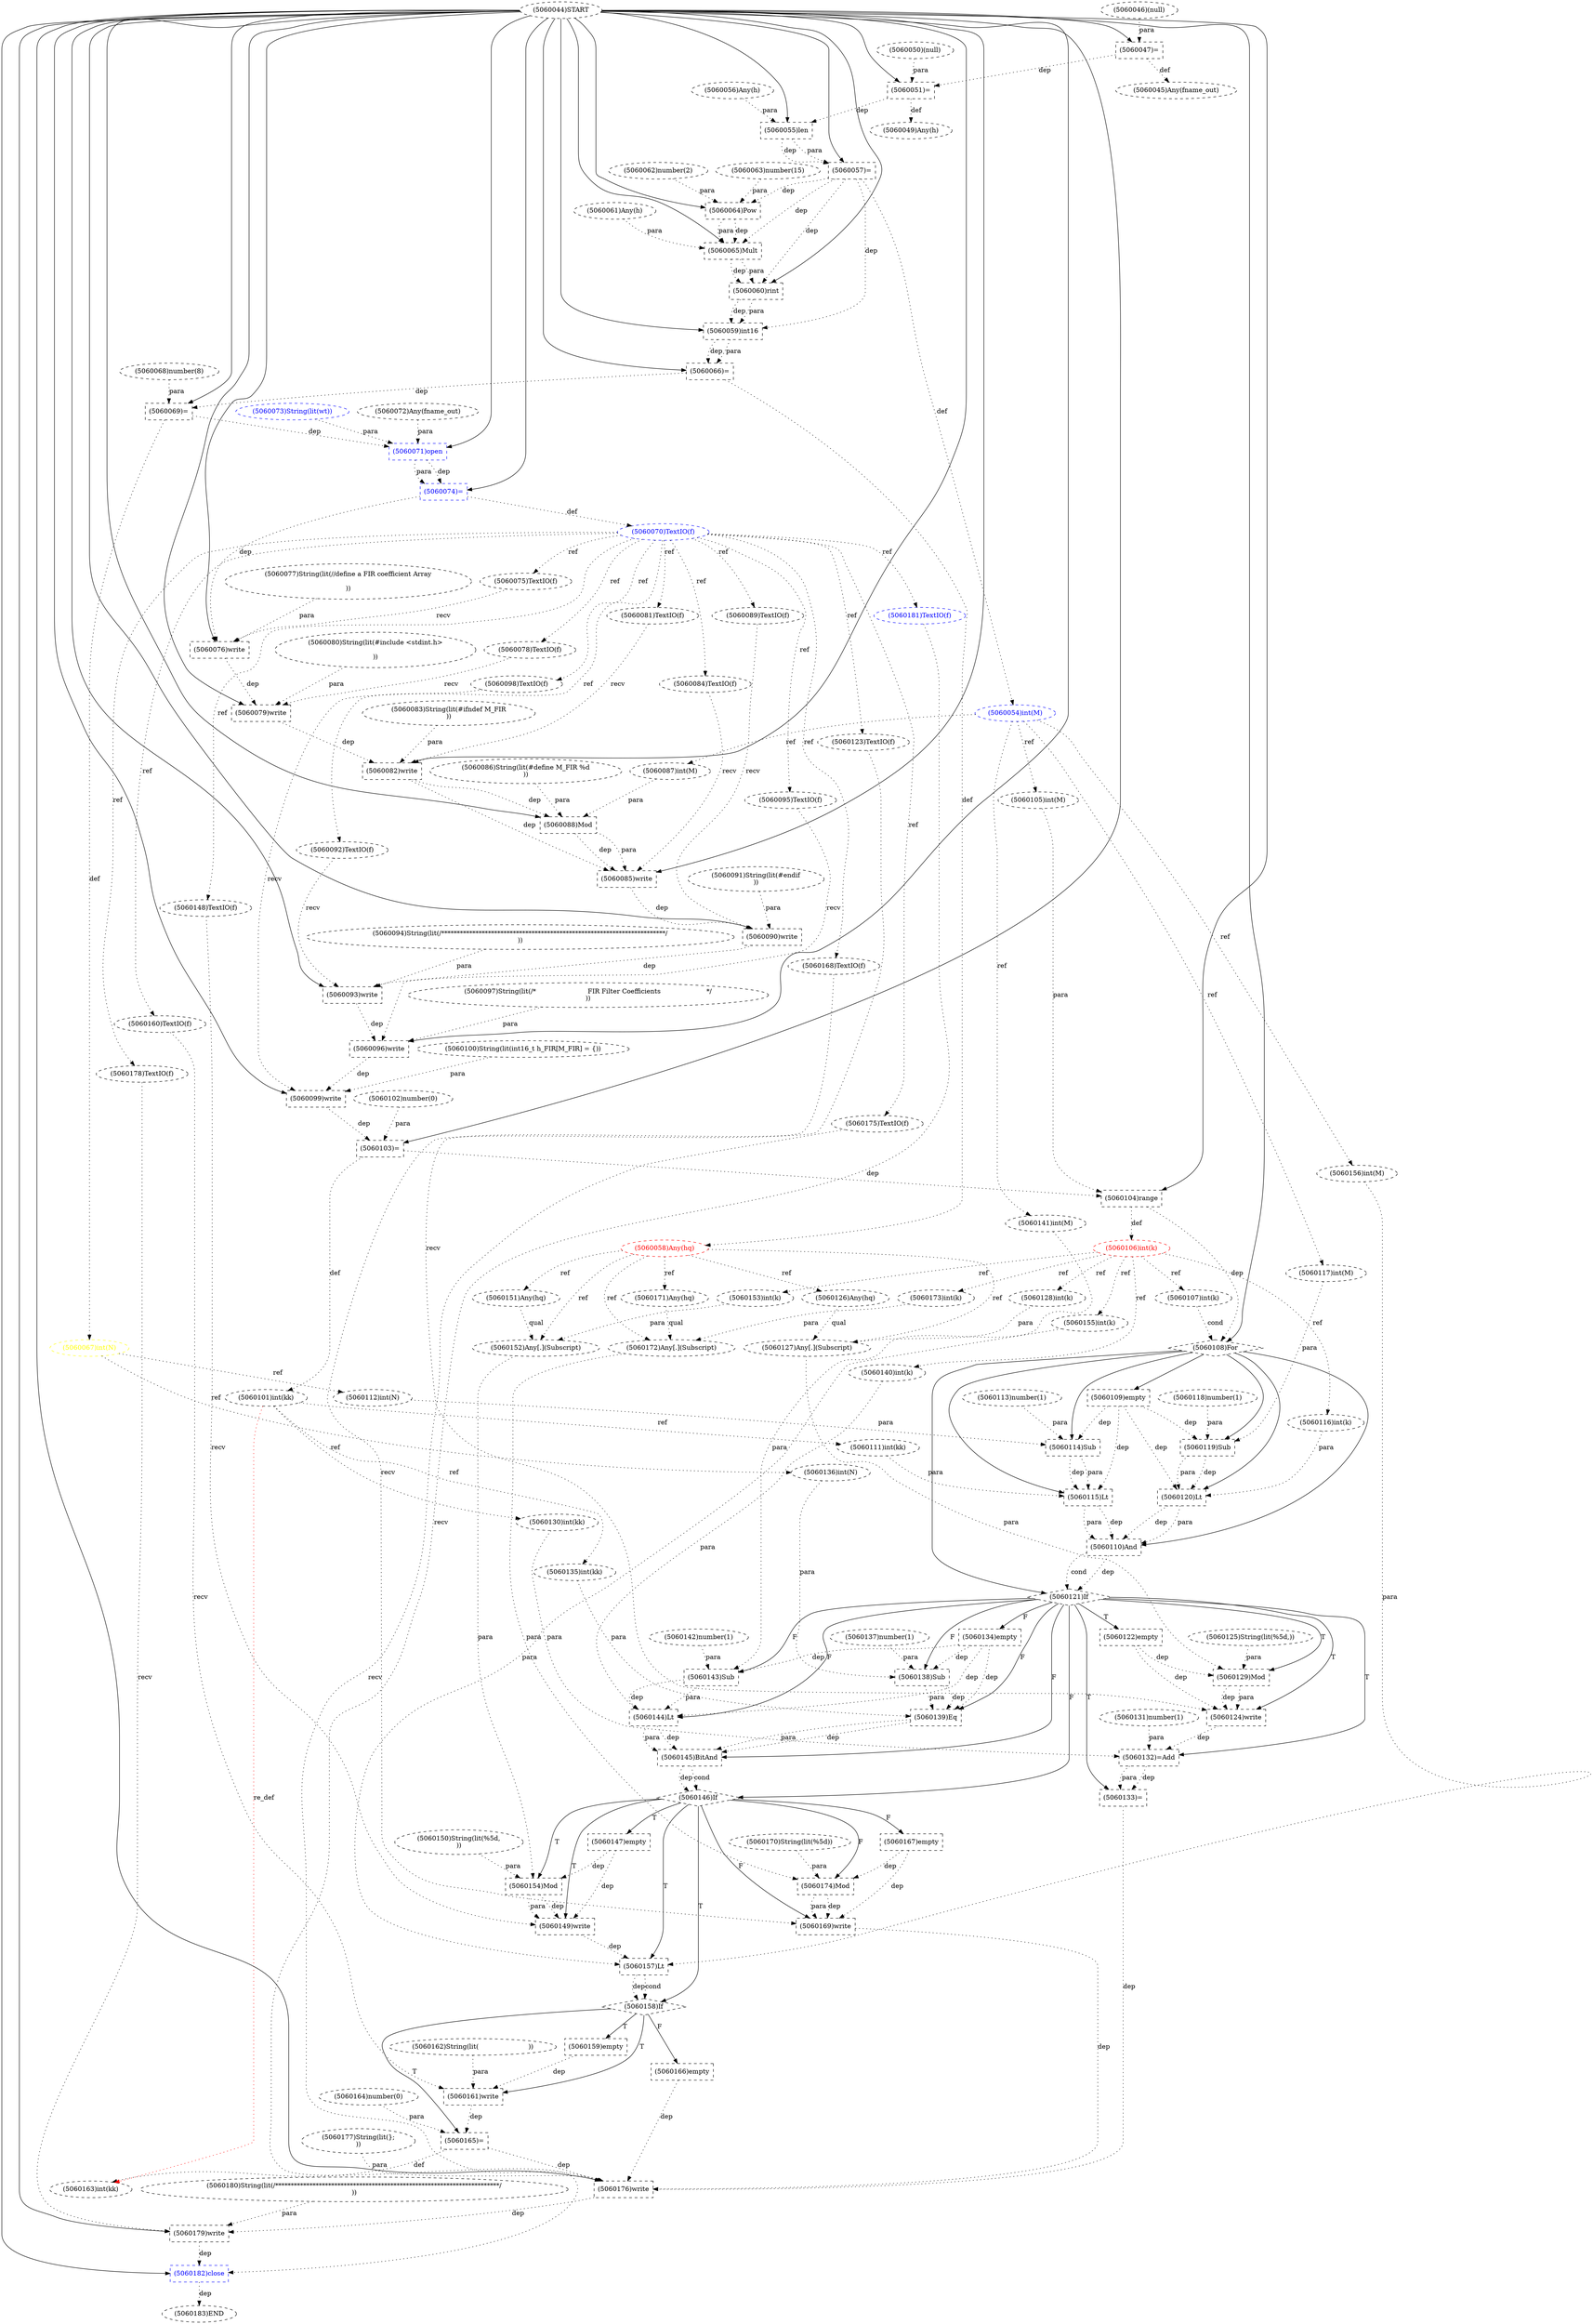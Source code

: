 digraph G {
1 [label="(5060156)int(M)" shape=ellipse style=dashed]
2 [label="(5060047)=" shape=box style=dashed]
3 [label="(5060061)Any(h)" shape=ellipse style=dashed]
4 [label="(5060103)=" shape=box style=dashed]
5 [label="(5060098)TextIO(f)" shape=ellipse style=dashed]
6 [label="(5060141)int(M)" shape=ellipse style=dashed]
7 [label="(5060166)empty" shape=box style=dashed]
8 [label="(5060182)close" shape=box style=dashed color=blue fontcolor=blue]
9 [label="(5060183)END" style=dashed]
10 [label="(5060142)number(1)" shape=ellipse style=dashed]
11 [label="(5060129)Mod" shape=box style=dashed]
12 [label="(5060090)write" shape=box style=dashed]
13 [label="(5060139)Eq" shape=box style=dashed]
14 [label="(5060131)number(1)" shape=ellipse style=dashed]
15 [label="(5060059)int16" shape=box style=dashed]
16 [label="(5060094)String(lit(/************************************************************************/
))" shape=ellipse style=dashed]
17 [label="(5060062)number(2)" shape=ellipse style=dashed]
18 [label="(5060073)String(lit(wt))" shape=ellipse style=dashed color=blue fontcolor=blue]
19 [label="(5060171)Any(hq)" shape=ellipse style=dashed]
20 [label="(5060075)TextIO(f)" shape=ellipse style=dashed]
21 [label="(5060167)empty" shape=box style=dashed]
22 [label="(5060113)number(1)" shape=ellipse style=dashed]
23 [label="(5060076)write" shape=box style=dashed]
24 [label="(5060126)Any(hq)" shape=ellipse style=dashed]
25 [label="(5060144)Lt" shape=box style=dashed]
26 [label="(5060152)Any[.](Subscript)" shape=ellipse style=dashed]
27 [label="(5060181)TextIO(f)" shape=ellipse style=dashed color=blue fontcolor=blue]
28 [label="(5060174)Mod" shape=box style=dashed]
29 [label="(5060137)number(1)" shape=ellipse style=dashed]
30 [label="(5060130)int(kk)" shape=ellipse style=dashed]
31 [label="(5060070)TextIO(f)" shape=ellipse style=dashed color=blue fontcolor=blue]
32 [label="(5060145)BitAnd" shape=box style=dashed]
33 [label="(5060164)number(0)" shape=ellipse style=dashed]
34 [label="(5060155)int(k)" shape=ellipse style=dashed]
35 [label="(5060084)TextIO(f)" shape=ellipse style=dashed]
36 [label="(5060085)write" shape=box style=dashed]
37 [label="(5060138)Sub" shape=box style=dashed]
38 [label="(5060165)=" shape=box style=dashed]
39 [label="(5060160)TextIO(f)" shape=ellipse style=dashed]
40 [label="(5060081)TextIO(f)" shape=ellipse style=dashed]
41 [label="(5060180)String(lit(/************************************************************************/
))" shape=ellipse style=dashed]
42 [label="(5060066)=" shape=box style=dashed]
43 [label="(5060093)write" shape=box style=dashed]
44 [label="(5060178)TextIO(f)" shape=ellipse style=dashed]
45 [label="(5060153)int(k)" shape=ellipse style=dashed]
46 [label="(5060065)Mult" shape=box style=dashed]
47 [label="(5060051)=" shape=box style=dashed]
48 [label="(5060128)int(k)" shape=ellipse style=dashed]
49 [label="(5060060)rint" shape=box style=dashed]
50 [label="(5060149)write" shape=box style=dashed]
51 [label="(5060162)String(lit(                        ))" shape=ellipse style=dashed]
52 [label="(5060158)If" shape=diamond style=dashed]
53 [label="(5060106)int(k)" shape=ellipse style=dashed color=red fontcolor=red]
54 [label="(5060150)String(lit(%5d,
))" shape=ellipse style=dashed]
55 [label="(5060119)Sub" shape=box style=dashed]
56 [label="(5060120)Lt" shape=box style=dashed]
57 [label="(5060056)Any(h)" shape=ellipse style=dashed]
58 [label="(5060055)len" shape=box style=dashed]
59 [label="(5060068)number(8)" shape=ellipse style=dashed]
60 [label="(5060154)Mod" shape=box style=dashed]
61 [label="(5060077)String(lit(//define a FIR coefficient Array

))" shape=ellipse style=dashed]
62 [label="(5060058)Any(hq)" shape=ellipse style=dashed color=red fontcolor=red]
63 [label="(5060125)String(lit(%5d,))" shape=ellipse style=dashed]
64 [label="(5060136)int(N)" shape=ellipse style=dashed]
65 [label="(5060096)write" shape=box style=dashed]
66 [label="(5060135)int(kk)" shape=ellipse style=dashed]
67 [label="(5060115)Lt" shape=box style=dashed]
68 [label="(5060108)For" shape=diamond style=dashed]
69 [label="(5060157)Lt" shape=box style=dashed]
70 [label="(5060083)String(lit(#ifndef M_FIR
))" shape=ellipse style=dashed]
71 [label="(5060101)int(kk)" shape=ellipse style=dashed color=black fontcolor=black]
72 [label="(5060104)range" shape=box style=dashed]
73 [label="(5060105)int(M)" shape=ellipse style=dashed]
74 [label="(5060133)=" shape=box style=dashed]
75 [label="(5060169)write" shape=box style=dashed]
76 [label="(5060063)number(15)" shape=ellipse style=dashed]
77 [label="(5060134)empty" shape=box style=dashed]
78 [label="(5060107)int(k)" shape=ellipse style=dashed]
79 [label="(5060091)String(lit(#endif
))" shape=ellipse style=dashed]
80 [label="(5060087)int(M)" shape=ellipse style=dashed]
81 [label="(5060168)TextIO(f)" shape=ellipse style=dashed]
82 [label="(5060099)write" shape=box style=dashed]
83 [label="(5060116)int(k)" shape=ellipse style=dashed]
84 [label="(5060151)Any(hq)" shape=ellipse style=dashed]
85 [label="(5060100)String(lit(int16_t h_FIR[M_FIR] = {))" shape=ellipse style=dashed]
86 [label="(5060163)int(kk)" shape=ellipse style=dashed]
87 [label="(5060132)=Add" shape=box style=dashed]
88 [label="(5060069)=" shape=box style=dashed]
89 [label="(5060123)TextIO(f)" shape=ellipse style=dashed]
90 [label="(5060147)empty" shape=box style=dashed]
91 [label="(5060177)String(lit(};
))" shape=ellipse style=dashed]
92 [label="(5060049)Any(h)" shape=ellipse style=dashed]
93 [label="(5060057)=" shape=box style=dashed]
94 [label="(5060097)String(lit(/*                         FIR Filter Coefficients                      */
))" shape=ellipse style=dashed]
95 [label="(5060082)write" shape=box style=dashed]
96 [label="(5060121)If" shape=diamond style=dashed]
97 [label="(5060140)int(k)" shape=ellipse style=dashed]
98 [label="(5060072)Any(fname_out)" shape=ellipse style=dashed]
99 [label="(5060117)int(M)" shape=ellipse style=dashed]
100 [label="(5060045)Any(fname_out)" shape=ellipse style=dashed]
101 [label="(5060111)int(kk)" shape=ellipse style=dashed]
102 [label="(5060122)empty" shape=box style=dashed]
103 [label="(5060044)START" style=dashed]
104 [label="(5060172)Any[.](Subscript)" shape=ellipse style=dashed]
105 [label="(5060173)int(k)" shape=ellipse style=dashed]
106 [label="(5060089)TextIO(f)" shape=ellipse style=dashed]
107 [label="(5060046)(null)" shape=ellipse style=dashed]
108 [label="(5060078)TextIO(f)" shape=ellipse style=dashed]
109 [label="(5060114)Sub" shape=box style=dashed]
110 [label="(5060118)number(1)" shape=ellipse style=dashed]
111 [label="(5060124)write" shape=box style=dashed]
112 [label="(5060112)int(N)" shape=ellipse style=dashed]
113 [label="(5060071)open" shape=box style=dashed color=blue fontcolor=blue]
114 [label="(5060092)TextIO(f)" shape=ellipse style=dashed]
115 [label="(5060161)write" shape=box style=dashed]
116 [label="(5060110)And" shape=box style=dashed]
117 [label="(5060050)(null)" shape=ellipse style=dashed]
118 [label="(5060127)Any[.](Subscript)" shape=ellipse style=dashed]
119 [label="(5060074)=" shape=box style=dashed color=blue fontcolor=blue]
120 [label="(5060095)TextIO(f)" shape=ellipse style=dashed]
121 [label="(5060148)TextIO(f)" shape=ellipse style=dashed]
122 [label="(5060143)Sub" shape=box style=dashed]
123 [label="(5060064)Pow" shape=box style=dashed]
124 [label="(5060086)String(lit(#define M_FIR %d
))" shape=ellipse style=dashed]
125 [label="(5060088)Mod" shape=box style=dashed]
126 [label="(5060146)If" shape=diamond style=dashed]
127 [label="(5060102)number(0)" shape=ellipse style=dashed]
128 [label="(5060170)String(lit(%5d))" shape=ellipse style=dashed]
129 [label="(5060179)write" shape=box style=dashed]
130 [label="(5060067)int(N)" shape=ellipse style=dashed color=yellow fontcolor=yellow]
131 [label="(5060176)write" shape=box style=dashed]
132 [label="(5060054)int(M)" shape=ellipse style=dashed color=blue fontcolor=blue]
133 [label="(5060175)TextIO(f)" shape=ellipse style=dashed]
134 [label="(5060159)empty" shape=box style=dashed]
135 [label="(5060080)String(lit(#include <stdint.h>

))" shape=ellipse style=dashed]
136 [label="(5060079)write" shape=box style=dashed]
137 [label="(5060109)empty" shape=box style=dashed]
132 -> 1 [label="ref" style=dotted];
103 -> 2 [label="" style=solid];
107 -> 2 [label="para" style=dotted];
103 -> 4 [label="" style=solid];
127 -> 4 [label="para" style=dotted];
82 -> 4 [label="dep" style=dotted];
31 -> 5 [label="ref" style=dotted];
132 -> 6 [label="ref" style=dotted];
52 -> 7 [label="F"];
103 -> 8 [label="" style=solid];
27 -> 8 [label="recv" style=dotted];
129 -> 8 [label="dep" style=dotted];
8 -> 9 [label="dep" style=dotted];
96 -> 11 [label="T"];
63 -> 11 [label="para" style=dotted];
118 -> 11 [label="para" style=dotted];
102 -> 11 [label="dep" style=dotted];
103 -> 12 [label="" style=solid];
106 -> 12 [label="recv" style=dotted];
79 -> 12 [label="para" style=dotted];
36 -> 12 [label="dep" style=dotted];
96 -> 13 [label="F"];
66 -> 13 [label="para" style=dotted];
37 -> 13 [label="dep" style=dotted];
37 -> 13 [label="para" style=dotted];
77 -> 13 [label="dep" style=dotted];
103 -> 15 [label="" style=solid];
49 -> 15 [label="dep" style=dotted];
49 -> 15 [label="para" style=dotted];
93 -> 15 [label="dep" style=dotted];
62 -> 19 [label="ref" style=dotted];
31 -> 20 [label="ref" style=dotted];
126 -> 21 [label="F"];
103 -> 23 [label="" style=solid];
20 -> 23 [label="recv" style=dotted];
61 -> 23 [label="para" style=dotted];
119 -> 23 [label="dep" style=dotted];
62 -> 24 [label="ref" style=dotted];
96 -> 25 [label="F"];
97 -> 25 [label="para" style=dotted];
122 -> 25 [label="dep" style=dotted];
122 -> 25 [label="para" style=dotted];
77 -> 25 [label="dep" style=dotted];
84 -> 26 [label="qual" style=dotted];
45 -> 26 [label="para" style=dotted];
62 -> 26 [label="ref" style=dotted];
31 -> 27 [label="ref" style=dotted];
126 -> 28 [label="F"];
128 -> 28 [label="para" style=dotted];
104 -> 28 [label="para" style=dotted];
21 -> 28 [label="dep" style=dotted];
71 -> 30 [label="ref" style=dotted];
119 -> 31 [label="def" style=dotted];
96 -> 32 [label="F"];
13 -> 32 [label="dep" style=dotted];
13 -> 32 [label="para" style=dotted];
25 -> 32 [label="dep" style=dotted];
25 -> 32 [label="para" style=dotted];
53 -> 34 [label="ref" style=dotted];
31 -> 35 [label="ref" style=dotted];
103 -> 36 [label="" style=solid];
35 -> 36 [label="recv" style=dotted];
125 -> 36 [label="dep" style=dotted];
125 -> 36 [label="para" style=dotted];
95 -> 36 [label="dep" style=dotted];
96 -> 37 [label="F"];
64 -> 37 [label="para" style=dotted];
29 -> 37 [label="para" style=dotted];
77 -> 37 [label="dep" style=dotted];
52 -> 38 [label="T"];
33 -> 38 [label="para" style=dotted];
115 -> 38 [label="dep" style=dotted];
31 -> 39 [label="ref" style=dotted];
31 -> 40 [label="ref" style=dotted];
103 -> 42 [label="" style=solid];
15 -> 42 [label="dep" style=dotted];
15 -> 42 [label="para" style=dotted];
103 -> 43 [label="" style=solid];
114 -> 43 [label="recv" style=dotted];
16 -> 43 [label="para" style=dotted];
12 -> 43 [label="dep" style=dotted];
31 -> 44 [label="ref" style=dotted];
53 -> 45 [label="ref" style=dotted];
103 -> 46 [label="" style=solid];
3 -> 46 [label="para" style=dotted];
123 -> 46 [label="dep" style=dotted];
123 -> 46 [label="para" style=dotted];
93 -> 46 [label="dep" style=dotted];
103 -> 47 [label="" style=solid];
117 -> 47 [label="para" style=dotted];
2 -> 47 [label="dep" style=dotted];
53 -> 48 [label="ref" style=dotted];
103 -> 49 [label="" style=solid];
46 -> 49 [label="dep" style=dotted];
46 -> 49 [label="para" style=dotted];
93 -> 49 [label="dep" style=dotted];
126 -> 50 [label="T"];
121 -> 50 [label="recv" style=dotted];
60 -> 50 [label="dep" style=dotted];
60 -> 50 [label="para" style=dotted];
90 -> 50 [label="dep" style=dotted];
126 -> 52 [label="T"];
69 -> 52 [label="dep" style=dotted];
69 -> 52 [label="cond" style=dotted];
72 -> 53 [label="def" style=dotted];
68 -> 55 [label="" style=solid];
99 -> 55 [label="para" style=dotted];
110 -> 55 [label="para" style=dotted];
137 -> 55 [label="dep" style=dotted];
68 -> 56 [label="" style=solid];
83 -> 56 [label="para" style=dotted];
55 -> 56 [label="dep" style=dotted];
55 -> 56 [label="para" style=dotted];
137 -> 56 [label="dep" style=dotted];
103 -> 58 [label="" style=solid];
57 -> 58 [label="para" style=dotted];
47 -> 58 [label="dep" style=dotted];
126 -> 60 [label="T"];
54 -> 60 [label="para" style=dotted];
26 -> 60 [label="para" style=dotted];
90 -> 60 [label="dep" style=dotted];
42 -> 62 [label="def" style=dotted];
130 -> 64 [label="ref" style=dotted];
103 -> 65 [label="" style=solid];
120 -> 65 [label="recv" style=dotted];
94 -> 65 [label="para" style=dotted];
43 -> 65 [label="dep" style=dotted];
71 -> 66 [label="ref" style=dotted];
68 -> 67 [label="" style=solid];
101 -> 67 [label="para" style=dotted];
109 -> 67 [label="dep" style=dotted];
109 -> 67 [label="para" style=dotted];
137 -> 67 [label="dep" style=dotted];
103 -> 68 [label="" style=solid];
72 -> 68 [label="dep" style=dotted];
78 -> 68 [label="cond" style=dotted];
126 -> 69 [label="T"];
34 -> 69 [label="para" style=dotted];
1 -> 69 [label="para" style=dotted];
50 -> 69 [label="dep" style=dotted];
4 -> 71 [label="def" style=dotted];
103 -> 72 [label="" style=solid];
73 -> 72 [label="para" style=dotted];
4 -> 72 [label="dep" style=dotted];
132 -> 73 [label="ref" style=dotted];
96 -> 74 [label="T"];
87 -> 74 [label="dep" style=dotted];
87 -> 74 [label="para" style=dotted];
126 -> 75 [label="F"];
81 -> 75 [label="recv" style=dotted];
28 -> 75 [label="dep" style=dotted];
28 -> 75 [label="para" style=dotted];
21 -> 75 [label="dep" style=dotted];
96 -> 77 [label="F"];
53 -> 78 [label="ref" style=dotted];
132 -> 80 [label="ref" style=dotted];
31 -> 81 [label="ref" style=dotted];
103 -> 82 [label="" style=solid];
5 -> 82 [label="recv" style=dotted];
85 -> 82 [label="para" style=dotted];
65 -> 82 [label="dep" style=dotted];
53 -> 83 [label="ref" style=dotted];
62 -> 84 [label="ref" style=dotted];
38 -> 86 [label="def" style=dotted];
71 -> 86 [label="re_def" style=dotted color=red];
96 -> 87 [label="T"];
30 -> 87 [label="para" style=dotted];
14 -> 87 [label="para" style=dotted];
111 -> 87 [label="dep" style=dotted];
103 -> 88 [label="" style=solid];
59 -> 88 [label="para" style=dotted];
42 -> 88 [label="dep" style=dotted];
31 -> 89 [label="ref" style=dotted];
126 -> 90 [label="T"];
47 -> 92 [label="def" style=dotted];
103 -> 93 [label="" style=solid];
58 -> 93 [label="dep" style=dotted];
58 -> 93 [label="para" style=dotted];
103 -> 95 [label="" style=solid];
40 -> 95 [label="recv" style=dotted];
70 -> 95 [label="para" style=dotted];
136 -> 95 [label="dep" style=dotted];
68 -> 96 [label="" style=solid];
116 -> 96 [label="dep" style=dotted];
116 -> 96 [label="cond" style=dotted];
53 -> 97 [label="ref" style=dotted];
132 -> 99 [label="ref" style=dotted];
2 -> 100 [label="def" style=dotted];
71 -> 101 [label="ref" style=dotted];
96 -> 102 [label="T"];
19 -> 104 [label="qual" style=dotted];
105 -> 104 [label="para" style=dotted];
62 -> 104 [label="ref" style=dotted];
53 -> 105 [label="ref" style=dotted];
31 -> 106 [label="ref" style=dotted];
31 -> 108 [label="ref" style=dotted];
68 -> 109 [label="" style=solid];
112 -> 109 [label="para" style=dotted];
22 -> 109 [label="para" style=dotted];
137 -> 109 [label="dep" style=dotted];
96 -> 111 [label="T"];
89 -> 111 [label="recv" style=dotted];
11 -> 111 [label="dep" style=dotted];
11 -> 111 [label="para" style=dotted];
102 -> 111 [label="dep" style=dotted];
130 -> 112 [label="ref" style=dotted];
103 -> 113 [label="" style=solid];
98 -> 113 [label="para" style=dotted];
18 -> 113 [label="para" style=dotted];
88 -> 113 [label="dep" style=dotted];
31 -> 114 [label="ref" style=dotted];
52 -> 115 [label="T"];
39 -> 115 [label="recv" style=dotted];
51 -> 115 [label="para" style=dotted];
134 -> 115 [label="dep" style=dotted];
68 -> 116 [label="" style=solid];
67 -> 116 [label="dep" style=dotted];
67 -> 116 [label="para" style=dotted];
56 -> 116 [label="dep" style=dotted];
56 -> 116 [label="para" style=dotted];
24 -> 118 [label="qual" style=dotted];
48 -> 118 [label="para" style=dotted];
62 -> 118 [label="ref" style=dotted];
103 -> 119 [label="" style=solid];
113 -> 119 [label="dep" style=dotted];
113 -> 119 [label="para" style=dotted];
31 -> 120 [label="ref" style=dotted];
31 -> 121 [label="ref" style=dotted];
96 -> 122 [label="F"];
6 -> 122 [label="para" style=dotted];
10 -> 122 [label="para" style=dotted];
77 -> 122 [label="dep" style=dotted];
103 -> 123 [label="" style=solid];
17 -> 123 [label="para" style=dotted];
76 -> 123 [label="para" style=dotted];
93 -> 123 [label="dep" style=dotted];
103 -> 125 [label="" style=solid];
124 -> 125 [label="para" style=dotted];
80 -> 125 [label="para" style=dotted];
95 -> 125 [label="dep" style=dotted];
96 -> 126 [label="F"];
32 -> 126 [label="dep" style=dotted];
32 -> 126 [label="cond" style=dotted];
103 -> 129 [label="" style=solid];
44 -> 129 [label="recv" style=dotted];
41 -> 129 [label="para" style=dotted];
131 -> 129 [label="dep" style=dotted];
88 -> 130 [label="def" style=dotted];
103 -> 131 [label="" style=solid];
133 -> 131 [label="recv" style=dotted];
91 -> 131 [label="para" style=dotted];
7 -> 131 [label="dep" style=dotted];
74 -> 131 [label="dep" style=dotted];
75 -> 131 [label="dep" style=dotted];
38 -> 131 [label="dep" style=dotted];
93 -> 132 [label="def" style=dotted];
31 -> 133 [label="ref" style=dotted];
52 -> 134 [label="T"];
103 -> 136 [label="" style=solid];
108 -> 136 [label="recv" style=dotted];
135 -> 136 [label="para" style=dotted];
23 -> 136 [label="dep" style=dotted];
68 -> 137 [label="" style=solid];
}
